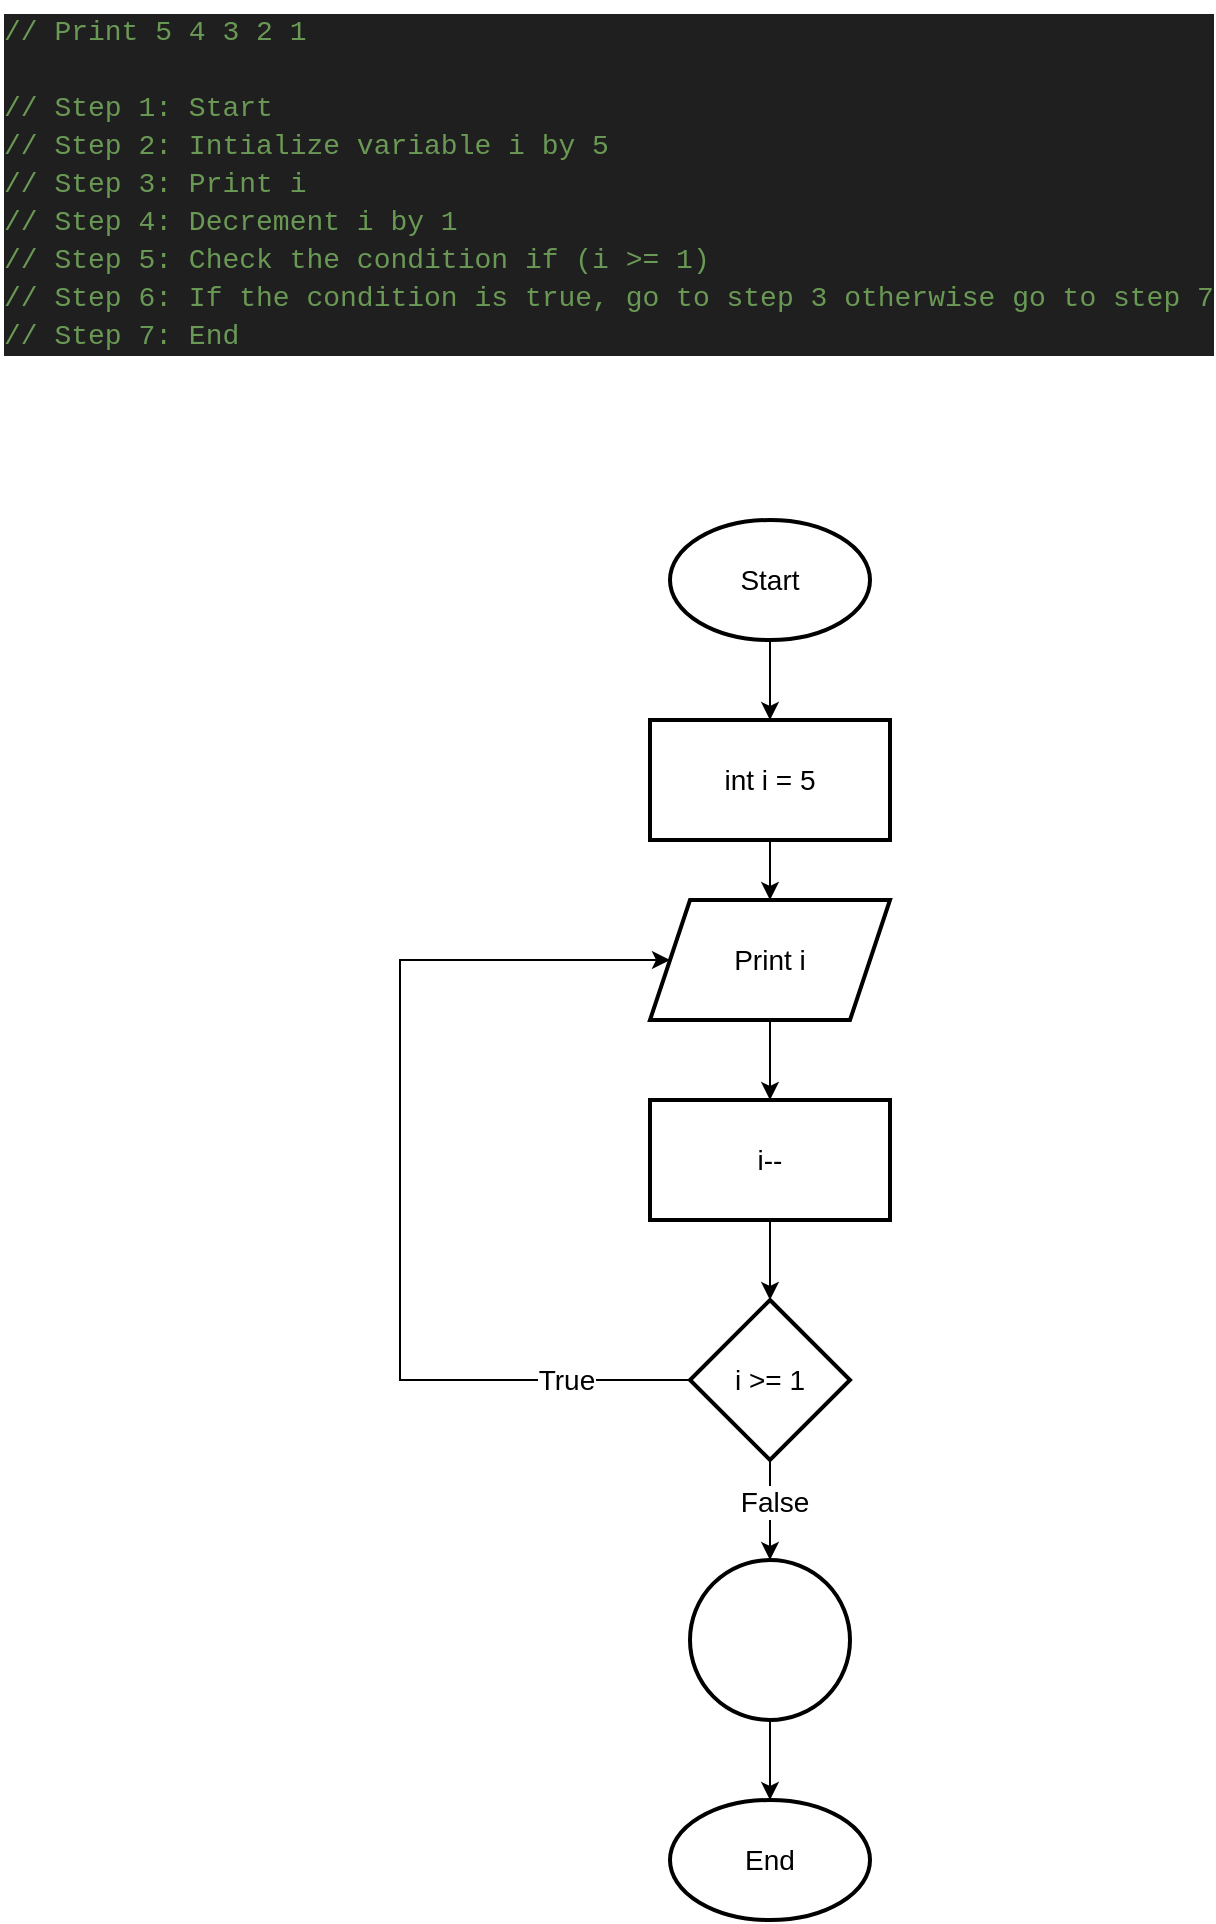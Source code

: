 <mxfile version="26.2.12">
  <diagram name="Page-1" id="iuAZu-hNyZRv0hELubx1">
    <mxGraphModel dx="1044" dy="562" grid="1" gridSize="10" guides="1" tooltips="1" connect="1" arrows="1" fold="1" page="1" pageScale="1" pageWidth="850" pageHeight="1100" math="0" shadow="0">
      <root>
        <mxCell id="0" />
        <mxCell id="1" parent="0" />
        <mxCell id="GdxuIcOx9PXBJs5TtfEk-2" value="" style="edgeStyle=orthogonalEdgeStyle;rounded=0;orthogonalLoop=1;jettySize=auto;html=1;fontSize=14;" edge="1" parent="1" source="GdxuIcOx9PXBJs5TtfEk-3" target="GdxuIcOx9PXBJs5TtfEk-6">
          <mxGeometry relative="1" as="geometry" />
        </mxCell>
        <mxCell id="GdxuIcOx9PXBJs5TtfEk-3" value="Start" style="strokeWidth=2;html=1;shape=mxgraph.flowchart.start_1;whiteSpace=wrap;fontSize=14;" vertex="1" parent="1">
          <mxGeometry x="375" y="300" width="100" height="60" as="geometry" />
        </mxCell>
        <mxCell id="GdxuIcOx9PXBJs5TtfEk-4" value="End" style="strokeWidth=2;html=1;shape=mxgraph.flowchart.start_1;whiteSpace=wrap;fontSize=14;" vertex="1" parent="1">
          <mxGeometry x="375" y="940" width="100" height="60" as="geometry" />
        </mxCell>
        <mxCell id="GdxuIcOx9PXBJs5TtfEk-5" value="" style="edgeStyle=orthogonalEdgeStyle;rounded=0;orthogonalLoop=1;jettySize=auto;html=1;fontSize=14;" edge="1" parent="1" source="GdxuIcOx9PXBJs5TtfEk-6" target="GdxuIcOx9PXBJs5TtfEk-8">
          <mxGeometry relative="1" as="geometry" />
        </mxCell>
        <mxCell id="GdxuIcOx9PXBJs5TtfEk-6" value="int i = 5" style="whiteSpace=wrap;html=1;strokeWidth=2;fontSize=14;" vertex="1" parent="1">
          <mxGeometry x="365" y="400" width="120" height="60" as="geometry" />
        </mxCell>
        <mxCell id="GdxuIcOx9PXBJs5TtfEk-7" value="" style="edgeStyle=orthogonalEdgeStyle;rounded=0;orthogonalLoop=1;jettySize=auto;html=1;fontSize=14;" edge="1" parent="1" source="GdxuIcOx9PXBJs5TtfEk-8" target="GdxuIcOx9PXBJs5TtfEk-10">
          <mxGeometry relative="1" as="geometry" />
        </mxCell>
        <mxCell id="GdxuIcOx9PXBJs5TtfEk-8" value="Print i" style="shape=parallelogram;perimeter=parallelogramPerimeter;whiteSpace=wrap;html=1;fixedSize=1;strokeWidth=2;fontSize=14;" vertex="1" parent="1">
          <mxGeometry x="365" y="490" width="120" height="60" as="geometry" />
        </mxCell>
        <mxCell id="GdxuIcOx9PXBJs5TtfEk-9" value="" style="edgeStyle=orthogonalEdgeStyle;rounded=0;orthogonalLoop=1;jettySize=auto;html=1;fontSize=14;" edge="1" parent="1" source="GdxuIcOx9PXBJs5TtfEk-10" target="GdxuIcOx9PXBJs5TtfEk-15">
          <mxGeometry relative="1" as="geometry" />
        </mxCell>
        <mxCell id="GdxuIcOx9PXBJs5TtfEk-10" value="i--" style="whiteSpace=wrap;html=1;strokeWidth=2;fontSize=14;" vertex="1" parent="1">
          <mxGeometry x="365" y="590" width="120" height="60" as="geometry" />
        </mxCell>
        <mxCell id="GdxuIcOx9PXBJs5TtfEk-11" value="" style="edgeStyle=orthogonalEdgeStyle;rounded=0;orthogonalLoop=1;jettySize=auto;html=1;entryX=0;entryY=0.5;entryDx=0;entryDy=0;fontSize=14;" edge="1" parent="1" source="GdxuIcOx9PXBJs5TtfEk-15" target="GdxuIcOx9PXBJs5TtfEk-8">
          <mxGeometry relative="1" as="geometry">
            <mxPoint x="325" y="730" as="targetPoint" />
            <Array as="points">
              <mxPoint x="240" y="730" />
              <mxPoint x="240" y="520" />
            </Array>
          </mxGeometry>
        </mxCell>
        <mxCell id="GdxuIcOx9PXBJs5TtfEk-12" value="True" style="edgeLabel;html=1;align=center;verticalAlign=middle;resizable=0;points=[];fontSize=14;" vertex="1" connectable="0" parent="GdxuIcOx9PXBJs5TtfEk-11">
          <mxGeometry x="-0.744" relative="1" as="geometry">
            <mxPoint as="offset" />
          </mxGeometry>
        </mxCell>
        <mxCell id="GdxuIcOx9PXBJs5TtfEk-13" value="" style="edgeStyle=orthogonalEdgeStyle;rounded=0;orthogonalLoop=1;jettySize=auto;html=1;fontSize=14;" edge="1" parent="1" source="GdxuIcOx9PXBJs5TtfEk-15" target="GdxuIcOx9PXBJs5TtfEk-17">
          <mxGeometry relative="1" as="geometry" />
        </mxCell>
        <mxCell id="GdxuIcOx9PXBJs5TtfEk-14" value="False" style="edgeLabel;html=1;align=center;verticalAlign=middle;resizable=0;points=[];fontSize=14;" vertex="1" connectable="0" parent="GdxuIcOx9PXBJs5TtfEk-13">
          <mxGeometry x="-0.184" y="2" relative="1" as="geometry">
            <mxPoint as="offset" />
          </mxGeometry>
        </mxCell>
        <mxCell id="GdxuIcOx9PXBJs5TtfEk-15" value="i &amp;gt;= 1" style="rhombus;whiteSpace=wrap;html=1;strokeWidth=2;fontSize=14;" vertex="1" parent="1">
          <mxGeometry x="385" y="690" width="80" height="80" as="geometry" />
        </mxCell>
        <mxCell id="GdxuIcOx9PXBJs5TtfEk-16" value="" style="edgeStyle=orthogonalEdgeStyle;rounded=0;orthogonalLoop=1;jettySize=auto;html=1;fontSize=14;" edge="1" parent="1" source="GdxuIcOx9PXBJs5TtfEk-17" target="GdxuIcOx9PXBJs5TtfEk-4">
          <mxGeometry relative="1" as="geometry" />
        </mxCell>
        <mxCell id="GdxuIcOx9PXBJs5TtfEk-17" value="" style="ellipse;whiteSpace=wrap;html=1;strokeWidth=2;fontSize=14;" vertex="1" parent="1">
          <mxGeometry x="385" y="820" width="80" height="80" as="geometry" />
        </mxCell>
        <mxCell id="GdxuIcOx9PXBJs5TtfEk-18" value="&lt;div style=&quot;color: #cccccc;background-color: #1f1f1f;font-family: Consolas, &#39;Courier New&#39;, monospace;font-weight: normal;font-size: 14px;line-height: 19px;white-space: pre;&quot;&gt;&lt;div&gt;&lt;span style=&quot;color: #6a9955;&quot;&gt;// Print 5 4 3 2 1&lt;/span&gt;&lt;/div&gt;&lt;br&gt;&lt;div&gt;&lt;span style=&quot;color: #6a9955;&quot;&gt;// Step 1: Start&lt;/span&gt;&lt;/div&gt;&lt;div&gt;&lt;span style=&quot;color: #6a9955;&quot;&gt;// Step 2: Intialize variable i by 5&lt;/span&gt;&lt;/div&gt;&lt;div&gt;&lt;span style=&quot;color: #6a9955;&quot;&gt;// Step 3: Print i&lt;/span&gt;&lt;/div&gt;&lt;div&gt;&lt;span style=&quot;color: #6a9955;&quot;&gt;// Step 4: Decrement i by 1&lt;/span&gt;&lt;/div&gt;&lt;div&gt;&lt;span style=&quot;color: #6a9955;&quot;&gt;// Step 5: Check the condition if (i &amp;gt;= 1) &lt;/span&gt;&lt;/div&gt;&lt;div&gt;&lt;span style=&quot;color: #6a9955;&quot;&gt;// Step 6: If the condition is true, go to step 3 otherwise go to step 7&lt;/span&gt;&lt;/div&gt;&lt;div&gt;&lt;span style=&quot;color: #6a9955;&quot;&gt;// Step 7: End&lt;/span&gt;&lt;/div&gt;&lt;/div&gt;" style="text;whiteSpace=wrap;html=1;" vertex="1" parent="1">
          <mxGeometry x="40" y="40" width="560" height="190" as="geometry" />
        </mxCell>
      </root>
    </mxGraphModel>
  </diagram>
</mxfile>
